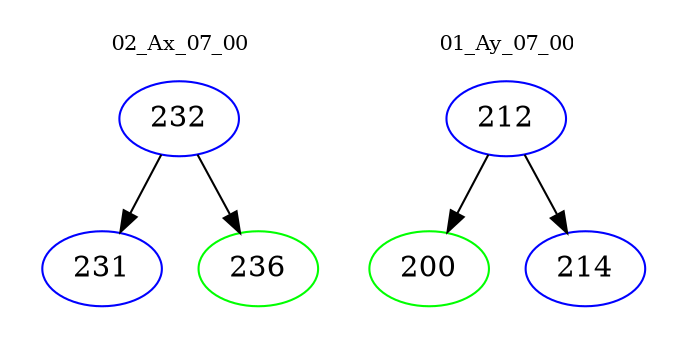 digraph{
subgraph cluster_0 {
color = white
label = "02_Ax_07_00";
fontsize=10;
T0_232 [label="232", color="blue"]
T0_232 -> T0_231 [color="black"]
T0_231 [label="231", color="blue"]
T0_232 -> T0_236 [color="black"]
T0_236 [label="236", color="green"]
}
subgraph cluster_1 {
color = white
label = "01_Ay_07_00";
fontsize=10;
T1_212 [label="212", color="blue"]
T1_212 -> T1_200 [color="black"]
T1_200 [label="200", color="green"]
T1_212 -> T1_214 [color="black"]
T1_214 [label="214", color="blue"]
}
}
